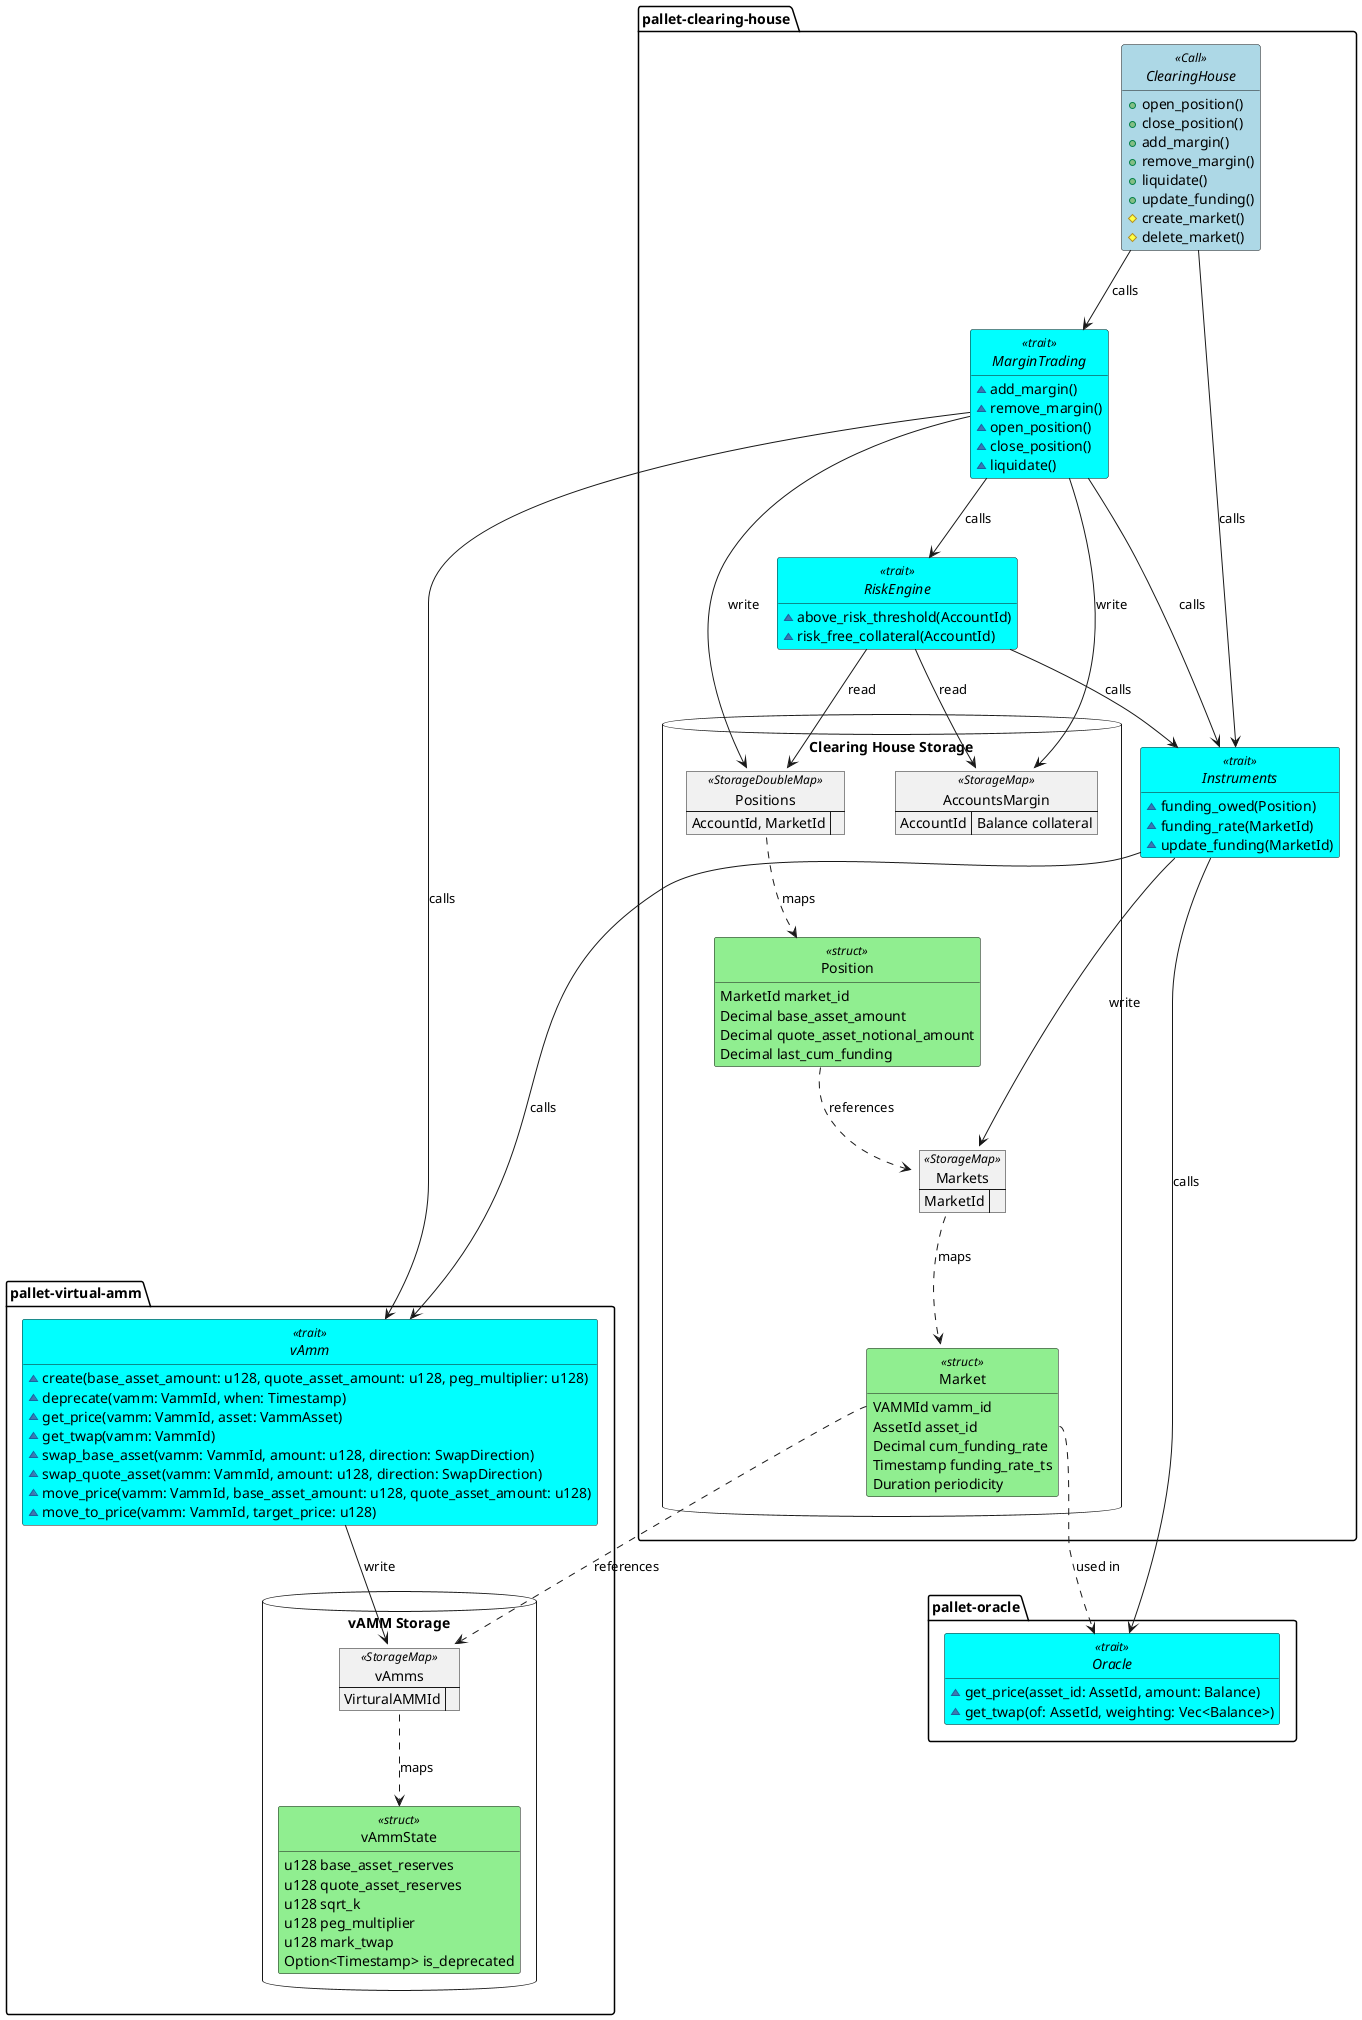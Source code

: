 @startuml clearing-house

<style>
.struct {
    BackgroundColor LightGreen
}
.Call {
    BackgroundColor LightBlue
}
.trait {
    BackgroundColor Cyan
}
</style>

package "pallet-clearing-house" {
    interface ClearingHouse <<Call>> {
        + open_position()
        + close_position()
        + add_margin()
        + remove_margin()
        + liquidate()
        + update_funding()
        # create_market()
        # delete_market()
    }
    
    interface "MarginTrading" as MTTrait <<trait>> {
        ~ add_margin()
        ~ remove_margin()
        ~ open_position()
        ~ close_position()
        ~ liquidate()
    }
    
    interface "RiskEngine" as RETrait <<trait>> {
        ~ above_risk_threshold(AccountId)
        ~ risk_free_collateral(AccountId)
        '~ get_margin_ratio()
        '~ get_free_collateral()
    }
    
    interface "Instruments" as ITrait <<trait>> {
        ~ funding_owed(Position)
        ~ funding_rate(MarketId)
        ~ update_funding(MarketId)
    }

    database "Clearing House Storage" {
        map "AccountsMargin" as MarginAccounts <<StorageMap>> {
            AccountId => Balance collateral
        }

        map Positions <<StorageDoubleMap>> {
            AccountId, MarketId =>
        }

        map Markets <<StorageMap>> {
            MarketId =>
        }

        class Position <<struct>> {
            MarketId market_id
            Decimal base_asset_amount
            Decimal quote_asset_notional_amount
            Decimal last_cum_funding
        }

        class Market <<struct>> {
            VAMMId vamm_id
            AssetId asset_id
            Decimal cum_funding_rate
            Timestamp funding_rate_ts
            Duration periodicity
        }
    }
}

package "pallet-virtual-amm" {
    interface vAmm <<trait>> {
        ~ create(base_asset_amount: u128, quote_asset_amount: u128, peg_multiplier: u128)
        ~ deprecate(vamm: VammId, when: Timestamp)
        ~ get_price(vamm: VammId, asset: VammAsset)
        ~ get_twap(vamm: VammId)
        ~ swap_base_asset(vamm: VammId, amount: u128, direction: SwapDirection)
        ~ swap_quote_asset(vamm: VammId, amount: u128, direction: SwapDirection)
        ~ move_price(vamm: VammId, base_asset_amount: u128, quote_asset_amount: u128)
        ~ move_to_price(vamm: VammId, target_price: u128)
    }
    database "vAMM Storage" {
        map vAmms <<StorageMap>> {
            VirturalAMMId =>
        }
        class vAmmState <<struct>> {
            u128 base_asset_reserves
            u128 quote_asset_reserves
            u128 sqrt_k
            u128 peg_multiplier
            u128 mark_twap
            Option<Timestamp> is_deprecated
        }
    }
}

package "pallet-oracle" {
    interface Oracle <<trait>> {
        ~get_price(asset_id: AssetId, amount: Balance)
        ~get_twap(of: AssetId, weighting: Vec<Balance>)
    }
}

hide empty members
hide circle

'================== Storage relationships
Markets ..> Market : maps
Market::vamm_id ..> vAmms : references
Market::asset_id ..> Oracle : used in

Positions ..> Position: maps
Position ..> Markets : references

'================== Control flow relationships             
ClearingHouse --> MTTrait : calls
ClearingHouse --> ITrait : calls

'add_margin
'remove_margin
MTTrait --> MarginAccounts : write

'remove_margin
MTTrait --> RETrait : calls

'open_position
'close_position
'liquidate
MTTrait --> Positions : write

'open_position
'close_position
MTTrait --> vAmm : calls

'update_funding
MTTrait --> ITrait : calls

'update_funding
ITrait --> Markets : write
ITrait --> Oracle : calls
ITrait --> vAmm : calls

'above_risk_threshold
'risk_free_collateral
RETrait --> MarginAccounts : read
RETrait --> Positions : read
RETrait --> ITrait : calls

'vAMM
vAmm --> vAmms : write
vAmms ..> vAmmState : maps

@enduml
